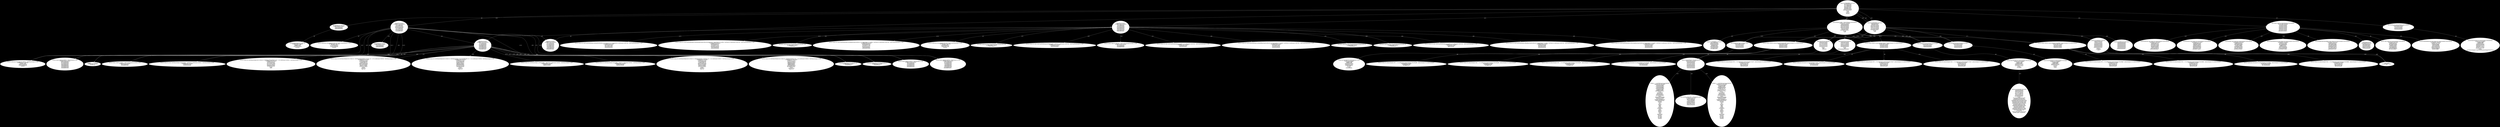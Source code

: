 digraph memory_dump_graph {
graph [bgcolor=black]
_7ffeefbff308 [style=filled] [fillcolor=white] [label="unknown 0x7ffeefbff308 (128 bytes)
a8ed3d82ff7f0000
50c7918fff7f0000
18c7918fff7f0000
b8c4918fff7f0000
80f2bfeffe7f0000
80f2bfeffe7f0000
7800000000000000
804d010001000000...
Strings:
 types
Protocol
Protocol"]
_7ffeefbff308 -> _7fff823deda8 [color=white] [fontcolor=white] [label="@0"]
_7ffeefbff308 -> _7fff8f91c750 [color=white] [fontcolor=white] [label="@8"]
_7ffeefbff308 -> _7fff8f91c718 [color=white] [fontcolor=white] [label="@16"]
_7ffeefbff308 -> _7fff8f91c4b8 [color=white] [fontcolor=white] [label="@24"]
_7ffeefbff308 -> _7ffeefbff280 [color=white] [fontcolor=white] [label="@32"]
_7ffeefbff308 -> _7ffeefbff280 [color=white] [fontcolor=white] [label="@40"]
_7ffeefbff308 -> _100014d80 [color=white] [fontcolor=white] [label="@56"]
_7ffeefbff308 -> _100014de0 [color=white] [fontcolor=white] [label="@72"]
_7ffeefbff308 -> _100015a20 [color=white] [fontcolor=white] [label="@96"]
_100012acc [style=filled] [fillcolor=white] [label="nominal type descriptor for memorydumper2.ProtocolHolder
 0x100012acc (92 bytes)
51000000a4fdffff
e8ffffff68c9ffff
fc0d000003000000
0200000000000000
0000000024733133
6d656d6f72796475
6d7065723231336f
626a63436c617373...
Strings:
$s13memorydumper213objcClassName3ptrSSSgAA7PointerV_tF"]
_7fff68bcd920 [style=filled] [fillcolor=white] [label="protocol witness for Swift.FixedWidthInteger.remainderReportingOverflow(dividingBy: A) -> (partialValue: A, overflow: Swift.Bool) in conformance Swift.UInt : Swift.FixedWidthInteger in Swift
 0x7fff68bcd920 (48 bytes)
554889e5488b0e49
8b45004885c97411
31d248f7f131c948
89d048890789c85d
c3b101ebf5662e0f
1f84000000000090"]
_7fff8f904938 [style=filled] [fillcolor=white] [label="protocol witness table for Swift.Int : Swift.Strideable in Swift
 0x7fff8f904938 (64 bytes)
9862d168ff7f0000
b87a3d82ff7f0000
876ad368ff7f0000
8f6ad368ff7f0000
9f4ad368ff7f0000
7063bd68ff7f0000
9063bd68ff7f0000
c063bd68ff7f0000"]
_100012aa0 [style=filled] [fillcolor=white] [label="nominal type descriptor for memorydumper2.ClassP
 0x100012aa0 (44 bytes)
51000000d0fdffff
f0ffffffb4c1ffff
e80d000004000000
0200000050726f74
6f636f6c486f6c64
65720000
Strings:
ProtocolHolder"]
_1000149f8 [style=filled] [fillcolor=white] [label="protocol witness table for memorydumper2.ClassP : memorydumper2.P in memorydumper2
 0x1000149f8 (32 bytes)
5028010001000000
00c0000001000000
20c0000001000000
40c0000001000000"]
_1000149f8 -> _100012850 [color=white] [fontcolor=white] [label="@0"]
_1000149f8 -> _10000c000 [color=white] [fontcolor=white] [label="@8"]
_1000149f8 -> _10000c020 [color=white] [fontcolor=white] [label="@16"]
_1000149f8 -> _10000c040 [color=white] [fontcolor=white] [label="@24"]
_100000020 [style=filled] [fillcolor=white] [label="unknown 0x100000020 (128 bytes)
1900000048000000
5f5f504147455a45
524f000000000000
0000000000000000
0000000001000000
0000000000000000
0000000000000000
0000000000000000...
Strings:
__PAGEZERO
__TEXT"]
_100000020 -> _100000000 [color=white] [fontcolor=white] [label="@32"]
_100000020 -> _100000000 [color=white] [fontcolor=white] [label="@96"]
_10000ed10 [style=filled] [fillcolor=white] [label="initializeWithCopy value witness for memorydumper2.ProtocolHolder
 0x10000ed10 (240 bytes)
554889e54883ec50
4889f84889f14c8b
46184c8947184c8b
4e204c894f204d8b
48f848897df84889
c7488975f04889ce
488955e84c89c248
8945e048894dd841..."]
_10000b9f0 [style=filled] [fillcolor=white] [label="protocol witness for memorydumper2.P.h() -> () in conformance memorydumper2.StructSmallP : memorydumper2.P in memorydumper2
 0x10000b9f0 (16 bytes)
554889e5498b7d00
e823ffffff5dc390"]
_10000c040 [style=filled] [fillcolor=white] [label="protocol witness for memorydumper2.P.h() -> () in conformance memorydumper2.ClassP : memorydumper2.P in memorydumper2
 0x10000c040 (32 bytes)
554889e5498b7d00
498b7508498b5510
498b4d18e847fdff
ff5dc30f1f440000"]
_7fff68bd2ba0 [style=filled] [fillcolor=white] [label="protocol witness for Swift.BinaryInteger.init<A where A1: Swift.BinaryInteger>(clamping: A1) -> A in conformance Swift.Int : Swift.BinaryInteger in Swift
 0x7fff68bd2ba0 (64 bytes)
554889e541574156
4154534989d64989
f74989fc4889c3e8
94d308004889c148
8d3522c280194889
d84c89e74c89fa4d
89f0e84930ebff5b
415c415e415f5dc3
Strings:
AWAVATSI
[A\\A^A_]"]
_10000ee00 [style=filled] [fillcolor=white] [label="assignWithCopy value witness for memorydumper2.ProtocolHolder
 0x10000ee00 (112 bytes)
554889e54883ec20
4889f84889f14889
7df84889c7488975
f04889ce488955e8
e84b000000488b45
f848052800000048
8b4df04881c12800
00004889c74889ce..."]
_7fff68d36997 [style=filled] [fillcolor=white] [label="associated conformance Sus17FixedWidthIntegers6StrideSx_sAA
 0x7fff68d36997 (7 bytes)
0728b8f2ff0000"]
_7fff68d36a61 [style=filled] [fillcolor=white] [label="associated conformance SiSzs9MagnitudeSj_Sz
 0x7fff68d36a61 (7 bytes)
07bebbf2ff0000"]
_10000bce0 [style=filled] [fillcolor=white] [label="protocol witness for memorydumper2.P.f() -> () in conformance memorydumper2.StructBigP : memorydumper2.P in memorydumper2
 0x10000bce0 (32 bytes)
554889e5498b7d00
498b7508498b5510
498b4d18e807fdff
ff5dc30f1f440000"]
_100000000 [style=filled] [fillcolor=white] [label="__dso_handle
 0x100000000 (1 bytes)
cf"]
_7fff68bd2530 [style=filled] [fillcolor=white] [label="protocol witness for Swift.BinaryInteger.init<A where A1: Swift.BinaryInteger>(A1) -> A in conformance Swift.Int : Swift.BinaryInteger in Swift
 0x7fff68bd2530 (1584 bytes)
554889e541574156
41554154534881ec
a80000004c898568
ffffff4889d34989
f64989fc48898540
ffffff488b46f848
8945a0488b484048
83c10f4883e1f048...
Strings:
AWAVAUATSH
[A\\A]A^A_]"]
_7fff68d36a71 [style=filled] [fillcolor=white] [label="symbolic _____ Si5WordsV
 0x7fff68d36a71 (5 bytes)
97cc691900"]
_10000f0b0 [style=filled] [fillcolor=white] [label="assignWithTake value witness for memorydumper2.ProtocolHolder
 0x10000f0b0 (208 bytes)
554889e54883ec40
4889f848897df848
89c7488955f04889
75e8e8b1e5ffff48
8b45f8488b4de848
89c74889ceba2800
0000e8212f000048
8b45f84805280000..."]
_100012830 [style=filled] [fillcolor=white] [label="protocol conformance descriptor for memorydumper2.StructSmallP : memorydumper2.P in memorydumper2
 0x100012830 (16 bytes)
e401000020020000
8021000000000000"]
_7fff68bcd8f0 [style=filled] [fillcolor=white] [label="protocol witness for Swift.FixedWidthInteger.dividedReportingOverflow(by: A) -> (partialValue: A, overflow: Swift.Bool) in conformance Swift.UInt : Swift.FixedWidthInteger in Swift
 0x7fff68bcd8f0 (48 bytes)
554889e5488b0e49
8b45004885c9740e
31d248f7f131c948
890789c85dc3b101
ebf5662e0f1f8400
000000000f1f4000"]
_100014928 [style=filled] [fillcolor=white] [label="vtable for DumpCMemory::SecondSuperclass
 0x100014928 (64 bytes)
0004000000000000
1000000000000000
5035010001000000
c0c5000001000000
0000000000000000
0004000000000000
1000000000000000
7035010001000000"]
_100014928 -> _100013550 [color=white] [fontcolor=white] [label="@16"]
_100014928 -> _10000c5c0 [color=white] [fontcolor=white] [label="@24"]
_100014928 -> _100013570 [color=white] [fontcolor=white] [label="@56"]
_100012a7c [style=filled] [fillcolor=white] [label="nominal type descriptor for memorydumper2.StructBigP
 0x100012a7c (36 bytes)
51000000f4fdffff
ecffffff78bfffff
cc0d000004000000
02000000436c6173
73500000
Strings:
ClassP"]
_7fff823deda8 [style=filled] [fillcolor=white] [label="type metadata for Swift.UInt
 0x7fff823deda8 (24 bytes)
0002000000000000
b0f8d168ff7f0000
0000000000000000"]
_7fff823deda8 -> _7fff68d1f8b0 [color=white] [fontcolor=white] [label="@8"]
_10000f180 [style=filled] [fillcolor=white] [label="getEnumTagSinglePayload value witness for memorydumper2.ProtocolHolder
 0x10000f180 (256 bytes)
554889e531c039f0
8975fc48897df00f
84d70000008b45fc
3dffffff7f767f31
c0488b4df04889ca
4881c278000000a8
0148894de8488955
e07502eb0731c089..."]
_7fff823d7ae8 [style=filled] [fillcolor=white] [label="protocol witness table for Swift.Int : Swift.Hashable in Swift
 0x7fff823d7ae8 (40 bytes)
d862d168ff7f0000
107b3d82ff7f0000
d064bd68ff7f0000
e064bd68ff7f0000
0065bd68ff7f0000"]
_7fff68bd2390 [style=filled] [fillcolor=white] [label="protocol witness for Swift.BinaryInteger.init<A where A1: Swift.BinaryFloatingPoint>(A1) -> A in conformance Swift.Int : Swift.BinaryInteger in Swift
 0x7fff68bd2390 (48 bytes)
554889e54c8d152d
82d2264c8d1d46ca
80194c8d0da7db08
0041524153e80e00
00004883c4105dc3
0f1f840000000000
Strings:
ARAS"]
_7fff68d25178 [style=filled] [fillcolor=white] [label="protocol conformance descriptor for Swift.UInt : Swift.FixedWidthInteger in Swift
 0x7fff68d25178 (28 bytes)
9c50ffff34a7ffff
b0f0bd2600000200
1d000100f417f6ff
5045bf26"]
_7fff68d36987 [style=filled] [fillcolor=white] [label="associated conformance Sus17FixedWidthIntegers9MagnitudeSj_sAA
 0x7fff68d36987 (7 bytes)
07e8b7f2ff0000"]
_7fff68bd2350 [style=filled] [fillcolor=white] [label="protocol witness for Swift.BinaryInteger.init<A where A1: Swift.BinaryFloatingPoint>(exactly: A1) -> A? in conformance Swift.Int : Swift.BinaryInteger in Swift
 0x7fff68bd2350 (64 bytes)
554889e541574156
4154534989d64989
f74989fc4889c3e8
e4db08004889c148
8d3572ca80194889
d84c89e74c89fa4d
89f0e87937ebff5b
415c415e415f5dc3
Strings:
AWAVATSI
[A\\A^A_]"]
_7fff68bcd870 [style=filled] [fillcolor=white] [label="protocol witness for static Swift.FixedWidthInteger.bitWidth.getter : Swift.Int in conformance Swift.UInt : Swift.FixedWidthInteger in Swift
 0x7fff68bcd870 (16 bytes)
554889e5b8400000
005dc30f1f440000"]
_7fff68bd2b60 [style=filled] [fillcolor=white] [label="protocol witness for Swift.BinaryInteger.init<A where A1: Swift.BinaryInteger>(truncatingIfNeeded: A1) -> A in conformance Swift.Int : Swift.BinaryInteger in Swift
 0x7fff68bd2b60 (64 bytes)
554889e541574156
4155534889f34989
fd4989c64889f748
89d6ff52784989c7
488b43f84c89ef48
89deff50084d893e
5b415d415e415f5d
c30f1f8000000000
Strings:
AWAVAUSH
>[A]A^A_]"]
_7fff68d25194 [style=filled] [fillcolor=white] [label="protocol conformance descriptor for Swift.UInt : Swift.UnsignedInteger in Swift
 0x7fff68d25194 (28 bytes)
d051ffff18a7ffff
6c276b1900000200
0200010038d0f3ff
b445bf26"]
_7fff823d7a70 [style=filled] [fillcolor=white] [label="protocol witness table for Swift.Int : Swift.CustomStringConvertible in Swift
 0x7fff823d7a70 (16 bytes)
8862d168ff7f0000
5063bd68ff7f0000"]
_10000b9d0 [style=filled] [fillcolor=white] [label="protocol witness for memorydumper2.P.f() -> () in conformance memorydumper2.StructSmallP : memorydumper2.P in memorydumper2
 0x10000b9d0 (16 bytes)
554889e5498b7d00
e803ffffff5dc390"]
_10000bd20 [style=filled] [fillcolor=white] [label="protocol witness for memorydumper2.P.h() -> () in conformance memorydumper2.StructBigP : memorydumper2.P in memorydumper2
 0x10000bd20 (32 bytes)
554889e5498b7d00
498b7508498b5510
498b4d18e827fdff
ff5dc30f1f440000"]
_7fff68d25274 [style=filled] [fillcolor=white] [label="protocol conformance descriptor for Swift.Int : Swift.BinaryInteger in Swift
 0x7fff68d25274 (28 bytes)
e84dffff74a6ffff
44f5bd2600000200
2500010000000000
d448bf26"]
_10000b9e0 [style=filled] [fillcolor=white] [label="protocol witness for memorydumper2.P.g() -> () in conformance memorydumper2.StructSmallP : memorydumper2.P in memorydumper2
 0x10000b9e0 (16 bytes)
554889e5498b7d00
e813ffffff5dc390"]
_7fff823d7928 [style=filled] [fillcolor=white] [label="protocol witness table for Swift.UInt : Swift.LosslessStringConvertible in Swift
 0x7fff823d7928 (24 bytes)
a861d168ff7f0000
40793d82ff7f0000
900fbd68ff7f0000"]
_100015a20 [style=filled] [fillcolor=white] [label="memorydumper2.holder : memorydumper2.ProtocolHolder
 0x100015a20 (128 bytes)
736d616c6c000000
0000000000000000
0000000000000000
684c010001000000
b849010001000000
20ac870101000000
c0f4bfeffe7f0000
0000000002000000...
Strings:
small"]
_100015a20 -> _100014c68 [color=white] [fontcolor=white] [label="@24"]
_100015a20 -> _1000149b8 [color=white] [fontcolor=white] [label="@32"]
_100015a20 -> _10187ac20 [color=white] [fontcolor=white] [label="@40"]
_100015a20 -> _7ffeefbff4c0 [color=white] [fontcolor=white] [label="@48"]
_100015a20 -> _100014ce0 [color=white] [fontcolor=white] [label="@64"]
_100015a20 -> _1000149d8 [color=white] [fontcolor=white] [label="@72"]
_100015a20 -> _10187ac50 [color=white] [fontcolor=white] [label="@80"]
_100015a20 -> _100014d60 [color=white] [fontcolor=white] [label="@104"]
_100015a20 -> _1000149f8 [color=white] [fontcolor=white] [label="@112"]
_10000c000 [style=filled] [fillcolor=white] [label="protocol witness for memorydumper2.P.f() -> () in conformance memorydumper2.ClassP : memorydumper2.P in memorydumper2
 0x10000c000 (32 bytes)
554889e5498b7d00
498b7508498b5510
498b4d18e827fdff
ff5dc30f1f440000"]
_1000149d8 [style=filled] [fillcolor=white] [label="protocol witness table for memorydumper2.StructBigP : memorydumper2.P in memorydumper2
 0x1000149d8 (32 bytes)
4028010001000000
e0bc000001000000
00bd000001000000
20bd000001000000"]
_1000149d8 -> _100012840 [color=white] [fontcolor=white] [label="@0"]
_1000149d8 -> _10000bce0 [color=white] [fontcolor=white] [label="@8"]
_1000149d8 -> _10000bd00 [color=white] [fontcolor=white] [label="@16"]
_1000149d8 -> _10000bd20 [color=white] [fontcolor=white] [label="@24"]
_7fff823dede8 [style=filled] [fillcolor=white] [label="type metadata for Swift.Int
 0x7fff823dede8 (24 bytes)
0002000000000000
ecf8d168ff7f0000
0000000000000000"]
_7fff68c87ad0 [style=filled] [fillcolor=white] [label="protocol witness for static Swift.FixedWidthInteger.min.getter : A in conformance Swift.UInt : Swift.FixedWidthInteger in Swift
 0x7fff68c87ad0 (16 bytes)
554889e5e807e9f4
ff5dc30f1f440000"]
_7fff8f91c718 [style=filled] [fillcolor=white] [label="InitialAllocationPool
 0x7fff8f91c718 (128 bytes)
9451d268ff7f0000
c8c5918fff7f0000
0000000000000000
0000000000000000
50c7918fff7f0000
e8ed3d82ff7f0000
7452d268ff7f0000
7452d268ff7f0000..."]
_7fff8f91c718 -> _7fff68d25194 [color=white] [fontcolor=white] [label="@0"]
_7fff8f91c718 -> _7fff8f91c5c8 [color=white] [fontcolor=white] [label="@8"]
_7fff8f91c718 -> _7fff8f91c750 [color=white] [fontcolor=white] [label="@32"]
_7fff8f91c718 -> _7fff823dede8 [color=white] [fontcolor=white] [label="@40"]
_7fff8f91c718 -> _7fff68d25274 [color=white] [fontcolor=white] [label="@48"]
_7fff8f91c718 -> _7fff68d25274 [color=white] [fontcolor=white] [label="@56"]
_7fff8f91c718 -> _7fff823d7a70 [color=white] [fontcolor=white] [label="@64"]
_7fff8f91c718 -> _7fff823d7ae8 [color=white] [fontcolor=white] [label="@72"]
_7fff8f91c718 -> _7fff8f9048e8 [color=white] [fontcolor=white] [label="@80"]
_7fff8f91c718 -> _7fff8f904938 [color=white] [fontcolor=white] [label="@88"]
_7fff8f91c718 -> _7fff68d36a61 [color=white] [fontcolor=white] [label="@96"]
_7fff8f91c718 -> _7fff68d36a69 [color=white] [fontcolor=white] [label="@104"]
_7fff8f91c718 -> _7fff68d36a71 [color=white] [fontcolor=white] [label="@112"]
_7fff8f91c718 -> _7fff68bd2340 [color=white] [fontcolor=white] [label="@120"]
_7fff68bd2340 [style=filled] [fillcolor=white] [label="protocol witness for static Swift.BinaryInteger.isSigned.getter : Swift.Bool in conformance Swift.Int : Swift.BinaryInteger in Swift
 0x7fff68bd2340 (16 bytes)
554889e5b0015dc3
0f1f840000000000"]
_100014de0 [style=filled] [fillcolor=white] [label="type metadata for memorydumper2.ProtocolHolder
 0x100014de0 (32 bytes)
0002000000000000
cc2a010001000000
0000000028000000
5000000000000000"]
_100014de0 -> _100012acc [color=white] [fontcolor=white] [label="@8"]
_10000bd00 [style=filled] [fillcolor=white] [label="protocol witness for memorydumper2.P.g() -> () in conformance memorydumper2.StructBigP : memorydumper2.P in memorydumper2
 0x10000bd00 (32 bytes)
554889e5498b7d00
498b7508498b5510
498b4d18e817fdff
ff5dc30f1f440000"]
_100012850 [style=filled] [fillcolor=white] [label="protocol conformance descriptor for memorydumper2.ClassP : memorydumper2.P in memorydumper2
 0x100012850 (16 bytes)
c40100004c020000
a021000000000000"]
_7fff8f91c5c8 [style=filled] [fillcolor=white] [label="InitialAllocationPool
 0x7fff8f91c5c8 (128 bytes)
b051d268ff7f0000
40793d82ff7f0000
b8793d82ff7f0000
4044908fff7f0000
9044908fff7f0000
a769d368ff7f0000
af69d368ff7f0000
b769d368ff7f0000..."]
_10000ec70 [style=filled] [fillcolor=white] [label="initializeBufferWithCopyOfBuffer value witness for memorydumper2.ProtocolHolder
 0x10000ec70 (80 bytes)
554889e54883ec20
488b0648897df848
89c7488955f04889
45e8e86334000048
8b4df8488b55e848
8911488b314881c6
10000000488945e0
4889f04883c4205d..."]
_100012a54 [style=filled] [fillcolor=white] [label="nominal type descriptor for memorydumper2.StructSmallP
 0x100012a54 (40 bytes)
510000001cfeffff
e8ffffff40bdffff
d80d000001000000
0200000053747275
6374426967500000
Strings:
StructBigP"]
_100012a54 -> _100000dd8 [color=white] [fontcolor=white] [label="@16"]
_1000011e0 [style=filled] [fillcolor=white] [label="unknown 0x1000011e0 (1984 bytes)
0000000000000000
0000000000000000
0000000000000000
0000000000000000
0000000000000000
0000000000000000
0000000000000000
0000000000000000..."]
_7ffeefbff4c0 [style=filled] [fillcolor=white] [label="unknown 0x7ffeefbff4c0 (128 bytes)
c9ac3769ff7f0000
0000000000000000
0200000000000000
c0f6bfeffe7f0000
3ef7bfeffe7f0000
0000000000000000
42f7bfeffe7f0000
d3f7bfeffe7f0000..."]
_7fff68bcd8d0 [style=filled] [fillcolor=white] [label="protocol witness for Swift.FixedWidthInteger.multipliedReportingOverflow(by: A) -> (partialValue: A, overflow: Swift.Bool) in conformance Swift.UInt : Swift.FixedWidthInteger in Swift
 0x7fff68bcd8d0 (32 bytes)
554889e5498b4500
48f7260f90c14889
0789c85dc3662e0f
1f84000000000090"]
_10187ac50 [style=filled] [fillcolor=white] [label="malloc 0x10187ac50 (48 bytes)
2849010001000000
0200000002000000
636c617373000000
4040404040404040
5050505050505050
6060606060606060
Strings:
class
@@@@@@@@PPPPPPPP````````"]
_10187ac50 -> _100014928 [color=white] [fontcolor=white] [label="@0"]
_7fff68d36a69 [style=filled] [fillcolor=white] [label="associated conformance SiSzs5WordsSz_Sk
 0x7fff68d36a69 (7 bytes)
07c6bbf2ff0000"]
_100014ce0 [style=filled] [fillcolor=white] [label="type metadata for memorydumper2.StructBigP
 0x100014ce0 (32 bytes)
0002000000000000
7c2a010001000000
0000000008000000
1000000018000000"]
_100014ce0 -> _100012a7c [color=white] [fontcolor=white] [label="@8"]
_10000f080 [style=filled] [fillcolor=white] [label="__swift_memcpy120_8
 0x10000f080 (48 bytes)
554889e54883ec10
48897df8b8780000
00488955f04889c2
e86b2f0000488b45
f84883c4105dc366
0f1f840000000000"]
_7fff68c8b960 [style=filled] [fillcolor=white] [label="protocol witness for Swift.BinaryInteger._lowWord.getter : Swift.UInt in conformance Swift.Int : Swift.BinaryInteger in Swift
 0x7fff68c8b960 (16 bytes)
554889e55de9f661
d5ff660f1f440000"]
_100014d80 [style=filled] [fillcolor=white] [label="value witness table for memorydumper2.ProtocolHolder
 0x100014d80 (88 bytes)
70ec000001000000
c0ec000001000000
10ed000001000000
00ee000001000000
80f0000001000000
b0f0000001000000
80f1000001000000
80f2000001000000..."]
_100014d80 -> _10000ec70 [color=white] [fontcolor=white] [label="@0"]
_100014d80 -> _10000ecc0 [color=white] [fontcolor=white] [label="@8"]
_100014d80 -> _10000ed10 [color=white] [fontcolor=white] [label="@16"]
_100014d80 -> _10000ee00 [color=white] [fontcolor=white] [label="@24"]
_100014d80 -> _10000f080 [color=white] [fontcolor=white] [label="@32"]
_100014d80 -> _10000f0b0 [color=white] [fontcolor=white] [label="@40"]
_100014d80 -> _10000f180 [color=white] [fontcolor=white] [label="@48"]
_100014d80 -> _10000f280 [color=white] [fontcolor=white] [label="@56"]
_10000f280 [style=filled] [fillcolor=white] [label="storeEnumTagSinglePayload value witness for memorydumper2.ProtocolHolder
 0x10000f280 (448 bytes)
554889e531c04989
f84d89c14981c178
00000081faffffff
7f8975fc48897df0
4c8945e84c894de0
8945dc7608b80100
00008945dc8b45dc
8b4dfc81f9ffffff..."]
_100013550 [style=filled] [fillcolor=white] [label="symbolic _____ So22NSStringCompareOptionsV
 0x100013550 (444 bytes)
0100000000000000
00000000a0fdffff
0100000000000000
0000000096fdffff
0200000000000000
00000000b2fdffff
bafdffff01000000
0000000000000000...
Strings:
setLaunchPath:
setArguments:
setStandardInput:
setStandardOutput:
launch
fileHandleForReading
readDataToEndOfFile
sharedWorkspace
openFile:withApplication:
fileHandleForWriting
writeData:
closeFile
init
address
pointer
offset
buffer
isMalloc
symbolName
depth
memory
children
didScan
region
some
getAvailable
dli_fname
dli_fbase
dli_sname
dli_saddr
rawValue"]
_100014c68 [style=filled] [fillcolor=white] [label="type metadata for memorydumper2.StructSmallP
 0x100014c68 (24 bytes)
0002000000000000
542a010001000000
0000000000000000"]
_100014c68 -> _100012a54 [color=white] [fontcolor=white] [label="@8"]
_7fff8f91c4b8 [style=filled] [fillcolor=white] [label="InitialAllocationPool
 0x7fff8f91c4b8 (128 bytes)
7851d268ff7f0000
c8c5918fff7f0000
28793d82ff7f0000
8769d368ff7f0000
8f69d368ff7f0000
9769d368ff7f0000
9f69d368ff7f0000
70d8bc68ff7f0000..."]
_7fff8f91c4b8 -> _7fff68d25178 [color=white] [fontcolor=white] [label="@0"]
_7fff8f91c4b8 -> _7fff8f91c5c8 [color=white] [fontcolor=white] [label="@8"]
_7fff8f91c4b8 -> _7fff823d7928 [color=white] [fontcolor=white] [label="@16"]
_7fff8f91c4b8 -> _7fff68d36987 [color=white] [fontcolor=white] [label="@24"]
_7fff8f91c4b8 -> _7fff68d3698f [color=white] [fontcolor=white] [label="@32"]
_7fff8f91c4b8 -> _7fff68d36997 [color=white] [fontcolor=white] [label="@40"]
_7fff8f91c4b8 -> _7fff68d3699f [color=white] [fontcolor=white] [label="@48"]
_7fff8f91c4b8 -> _7fff68bcd870 [color=white] [fontcolor=white] [label="@56"]
_7fff8f91c4b8 -> _7fff68bcd880 [color=white] [fontcolor=white] [label="@64"]
_7fff8f91c4b8 -> _7fff68c87ad0 [color=white] [fontcolor=white] [label="@72"]
_7fff8f91c4b8 -> _7fff68bcd890 [color=white] [fontcolor=white] [label="@80"]
_7fff8f91c4b8 -> _7fff68bcd8b0 [color=white] [fontcolor=white] [label="@88"]
_7fff8f91c4b8 -> _7fff68bcd8d0 [color=white] [fontcolor=white] [label="@96"]
_7fff8f91c4b8 -> _7fff68bcd8f0 [color=white] [fontcolor=white] [label="@104"]
_7fff8f91c4b8 -> _7fff68bcd920 [color=white] [fontcolor=white] [label="@112"]
_7fff8f91c4b8 -> _7fff68bcd950 [color=white] [fontcolor=white] [label="@120"]
_10000c020 [style=filled] [fillcolor=white] [label="protocol witness for memorydumper2.P.g() -> () in conformance memorydumper2.ClassP : memorydumper2.P in memorydumper2
 0x10000c020 (32 bytes)
554889e5498b7d00
498b7508498b5510
498b4d18e837fdff
ff5dc30f1f440000"]
_10000c5c0 [style=filled] [fillcolor=white] [label="type metadata accessor for __C.OS_dispatch_queue
 0x10000c5c0 (64 bytes)
554889e54883ec10
498b7d10488b05d5
7c00004c896df8ff
d0488b45f8488b78
20e8a65a0000be28
000000ba07000000
488b7df8e8a55a00
004883c4105dc390"]
_10000ecc0 [style=filled] [fillcolor=white] [label="destroy value witness for memorydumper2.ProtocolHolder
 0x10000ecc0 (80 bytes)
554889e54883ec10
4889f848897df848
89c7488975f0e8a5
e9ffff488b45f848
05280000004889c7
e893e9ffff488b45
f848055000000048
89c7e881e9ffff48..."]
_7fff68d1f8b0 [style=filled] [fillcolor=white] [label="nominal type descriptor for Swift.UInt
 0x7fff68d1f8b0 (28 bytes)
510000009c7bffff
f0ffffff84a3f5ff
78ec010001000000
02000000"]
_100013570 [style=filled] [fillcolor=white] [label="symbolic _____ So22NSStringCompareOptionsV
 0x100013570 (412 bytes)
0200000000000000
00000000b2fdffff
bafdffff01000000
0000000000000000
aafdffff7365744c
61756e6368506174
683a007365744172
67756d656e74733a...
Strings:
setLaunchPath:
setArguments:
setStandardInput:
setStandardOutput:
launch
fileHandleForReading
readDataToEndOfFile
sharedWorkspace
openFile:withApplication:
fileHandleForWriting
writeData:
closeFile
init
address
pointer
offset
buffer
isMalloc
symbolName
depth
memory
children
didScan
region
some
getAvailable
dli_fname
dli_fbase
dli_sname
dli_saddr
rawValue"]
_7fff68bcd950 [style=filled] [fillcolor=white] [label="protocol witness for Swift.FixedWidthInteger.multipliedFullWidth(by: A) -> (high: A, low: A.Magnitude) in conformance Swift.UInt : Swift.FixedWidthInteger in Swift
 0x7fff68bcd950 (32 bytes)
554889e5498b4500
48f7224889174889
065dc3662e0f1f84
00000000000f1f00"]
_1000149b8 [style=filled] [fillcolor=white] [label="protocol witness table for memorydumper2.StructSmallP : memorydumper2.P in memorydumper2
 0x1000149b8 (32 bytes)
3028010001000000
d0b9000001000000
e0b9000001000000
f0b9000001000000"]
_1000149b8 -> _100012830 [color=white] [fontcolor=white] [label="@0"]
_1000149b8 -> _10000b9d0 [color=white] [fontcolor=white] [label="@8"]
_1000149b8 -> _10000b9e0 [color=white] [fontcolor=white] [label="@16"]
_1000149b8 -> _10000b9f0 [color=white] [fontcolor=white] [label="@24"]
_100014d60 [style=filled] [fillcolor=white] [label="type metadata for memorydumper2.ClassP
 0x100014d60 (32 bytes)
0002000000000000
a02a010001000000
0000000008000000
1000000018000000"]
_100014d60 -> _100012aa0 [color=white] [fontcolor=white] [label="@8"]
_7fff68bcd890 [style=filled] [fillcolor=white] [label="protocol witness for Swift.FixedWidthInteger.addingReportingOverflow(A) -> (partialValue: A, overflow: Swift.Bool) in conformance Swift.UInt : Swift.FixedWidthInteger in Swift
 0x7fff68bcd890 (32 bytes)
554889e5498b4d00
48030e0f92c04889
0f5dc3662e0f1f84
00000000000f1f00"]
_7fff68bcd8b0 [style=filled] [fillcolor=white] [label="protocol witness for Swift.FixedWidthInteger.subtractingReportingOverflow(A) -> (partialValue: A, overflow: Swift.Bool) in conformance Swift.UInt : Swift.FixedWidthInteger in Swift
 0x7fff68bcd8b0 (32 bytes)
554889e5498b4d00
482b0e0f92c04889
0f5dc3662e0f1f84
00000000000f1f00"]
_7fff68d3698f [style=filled] [fillcolor=white] [label="associated conformance Sus17FixedWidthIntegers9MagnitudeSj_SU
 0x7fff68d3698f (7 bytes)
0720b8f2ff0000"]
_100000dd8 [style=filled] [fillcolor=white] [label="unknown 0x100000dd8 (3016 bytes)
1800008038000000
1800000002000000
0000c20300000100
4072706174682f6c
6962737769667443
6c6f75644b69742e
64796c6962000000
0c00000038000000...
Strings:
@rpath/libswiftCloudKit.dylib
@rpath/libswiftCore.dylib
@rpath/libswiftCoreData.dylib
@rpath/libswiftCoreFoundation.dylib
@rpath/libswiftCoreGraphics.dylib
@rpath/libswiftCoreImage.dylib
@rpath/libswiftCoreLocation.dylib
@rpath/libswiftDarwin.dylib
@rpath/libswiftDispatch.dylib
@rpath/libswiftFoundation.dylib
@rpath/libswiftIOKit.dylib
@rpath/libswiftMetal.dylib
@rpath/libswiftObjectiveC.dylib
@rpath/libswiftQuartzCore.dylib
@rpath/libswiftXPC.dylib
/usr/lib/swift
@executable_path/../Frameworks
@loader_path/../Frameworks"]
_7ffeefbff280 [style=filled] [fillcolor=white] [label="unknown 0x7ffeefbff280 (120 bytes)
736d616c6c000000
08f3bfeffe7f0000
2000000001000000
684c010001000000
b849010001000000
20ac870101000000
e011000001000000
03000000fe7f0000...
Strings:
small"]
_7ffeefbff280 -> _7ffeefbff308 [color=white] [fontcolor=white] [label="@8"]
_7ffeefbff280 -> _100000020 [color=white] [fontcolor=white] [label="@16"]
_7ffeefbff280 -> _100014c68 [color=white] [fontcolor=white] [label="@24"]
_7ffeefbff280 -> _1000149b8 [color=white] [fontcolor=white] [label="@32"]
_7ffeefbff280 -> _10187ac20 [color=white] [fontcolor=white] [label="@40"]
_7ffeefbff280 -> _1000011e0 [color=white] [fontcolor=white] [label="@48"]
_7ffeefbff280 -> _100014ce0 [color=white] [fontcolor=white] [label="@64"]
_7ffeefbff280 -> _1000149d8 [color=white] [fontcolor=white] [label="@72"]
_7ffeefbff280 -> _10187ac50 [color=white] [fontcolor=white] [label="@80"]
_7ffeefbff280 -> _100014d60 [color=white] [fontcolor=white] [label="@104"]
_7ffeefbff280 -> _1000149f8 [color=white] [fontcolor=white] [label="@112"]
_7fff68d3699f [style=filled] [fillcolor=white] [label="associated conformance Sus17FixedWidthIntegers6StrideSx_SZ
 0x7fff68d3699f (7 bytes)
0730b8f2ff0000"]
_7fff68bcd880 [style=filled] [fillcolor=white] [label="protocol witness for static Swift.FixedWidthInteger.max.getter : A in conformance Swift.UInt : Swift.FixedWidthInteger in Swift
 0x7fff68bcd880 (16 bytes)
554889e548c700ff
ffffff5dc30f1f00"]
_100012840 [style=filled] [fillcolor=white] [label="protocol conformance descriptor for memorydumper2.StructBigP : memorydumper2.P in memorydumper2
 0x100012840 (16 bytes)
d401000038020000
9021000000000000"]
_7fff68bd2be0 [style=filled] [fillcolor=white] [label="protocol witness for Swift.BinaryInteger.words.getter : A.Words in conformance Swift.Int : Swift.BinaryInteger in Swift
 0x7fff68bd2be0 (16 bytes)
554889e5498b4d00
4889085dc30f1f00"]
_7fff8f9048e8 [style=filled] [fillcolor=white] [label="protocol witness table for Swift.Int : Swift.Numeric in Swift
 0x7fff8f9048e8 (80 bytes)
7862d168ff7f0000
807a3d82ff7f0000
7849908fff7f0000
776ad368ff7f0000
7f6ad368ff7f0000
2959d368ff7f0000
105dbd68ff7f0000
f062bd68ff7f0000..."]
_7fff8f91c750 [style=filled] [fillcolor=white] [label="InitialAllocationPool
 0x7fff8f91c750 (128 bytes)
7452d268ff7f0000
707a3d82ff7f0000
e87a3d82ff7f0000
e848908fff7f0000
3849908fff7f0000
616ad368ff7f0000
696ad368ff7f0000
716ad368ff7f0000..."]
_7fff8f91c750 -> _7fff68d25274 [color=white] [fontcolor=white] [label="@0"]
_7fff8f91c750 -> _7fff823d7a70 [color=white] [fontcolor=white] [label="@8"]
_7fff8f91c750 -> _7fff823d7ae8 [color=white] [fontcolor=white] [label="@16"]
_7fff8f91c750 -> _7fff8f9048e8 [color=white] [fontcolor=white] [label="@24"]
_7fff8f91c750 -> _7fff8f904938 [color=white] [fontcolor=white] [label="@32"]
_7fff8f91c750 -> _7fff68d36a61 [color=white] [fontcolor=white] [label="@40"]
_7fff8f91c750 -> _7fff68d36a69 [color=white] [fontcolor=white] [label="@48"]
_7fff8f91c750 -> _7fff68d36a71 [color=white] [fontcolor=white] [label="@56"]
_7fff8f91c750 -> _7fff68bd2340 [color=white] [fontcolor=white] [label="@64"]
_7fff8f91c750 -> _7fff68bd2350 [color=white] [fontcolor=white] [label="@72"]
_7fff8f91c750 -> _7fff68bd2390 [color=white] [fontcolor=white] [label="@80"]
_7fff8f91c750 -> _7fff68bd2530 [color=white] [fontcolor=white] [label="@88"]
_7fff8f91c750 -> _7fff68bd2b60 [color=white] [fontcolor=white] [label="@96"]
_7fff8f91c750 -> _7fff68bd2ba0 [color=white] [fontcolor=white] [label="@104"]
_7fff8f91c750 -> _7fff68bd2be0 [color=white] [fontcolor=white] [label="@112"]
_7fff8f91c750 -> _7fff68c8b960 [color=white] [fontcolor=white] [label="@120"]
_10187ac20 [style=filled] [fillcolor=white] [label="malloc 0x10187ac20 (48 bytes)
2849010001000000
0200000002000000
6c61726765000000
1010101010101010
2020202020202020
3030303030303030
Strings:
large
        00000000"]
_10187ac20 -> _100014928 [color=white] [fontcolor=white] [label="@0"]
}
